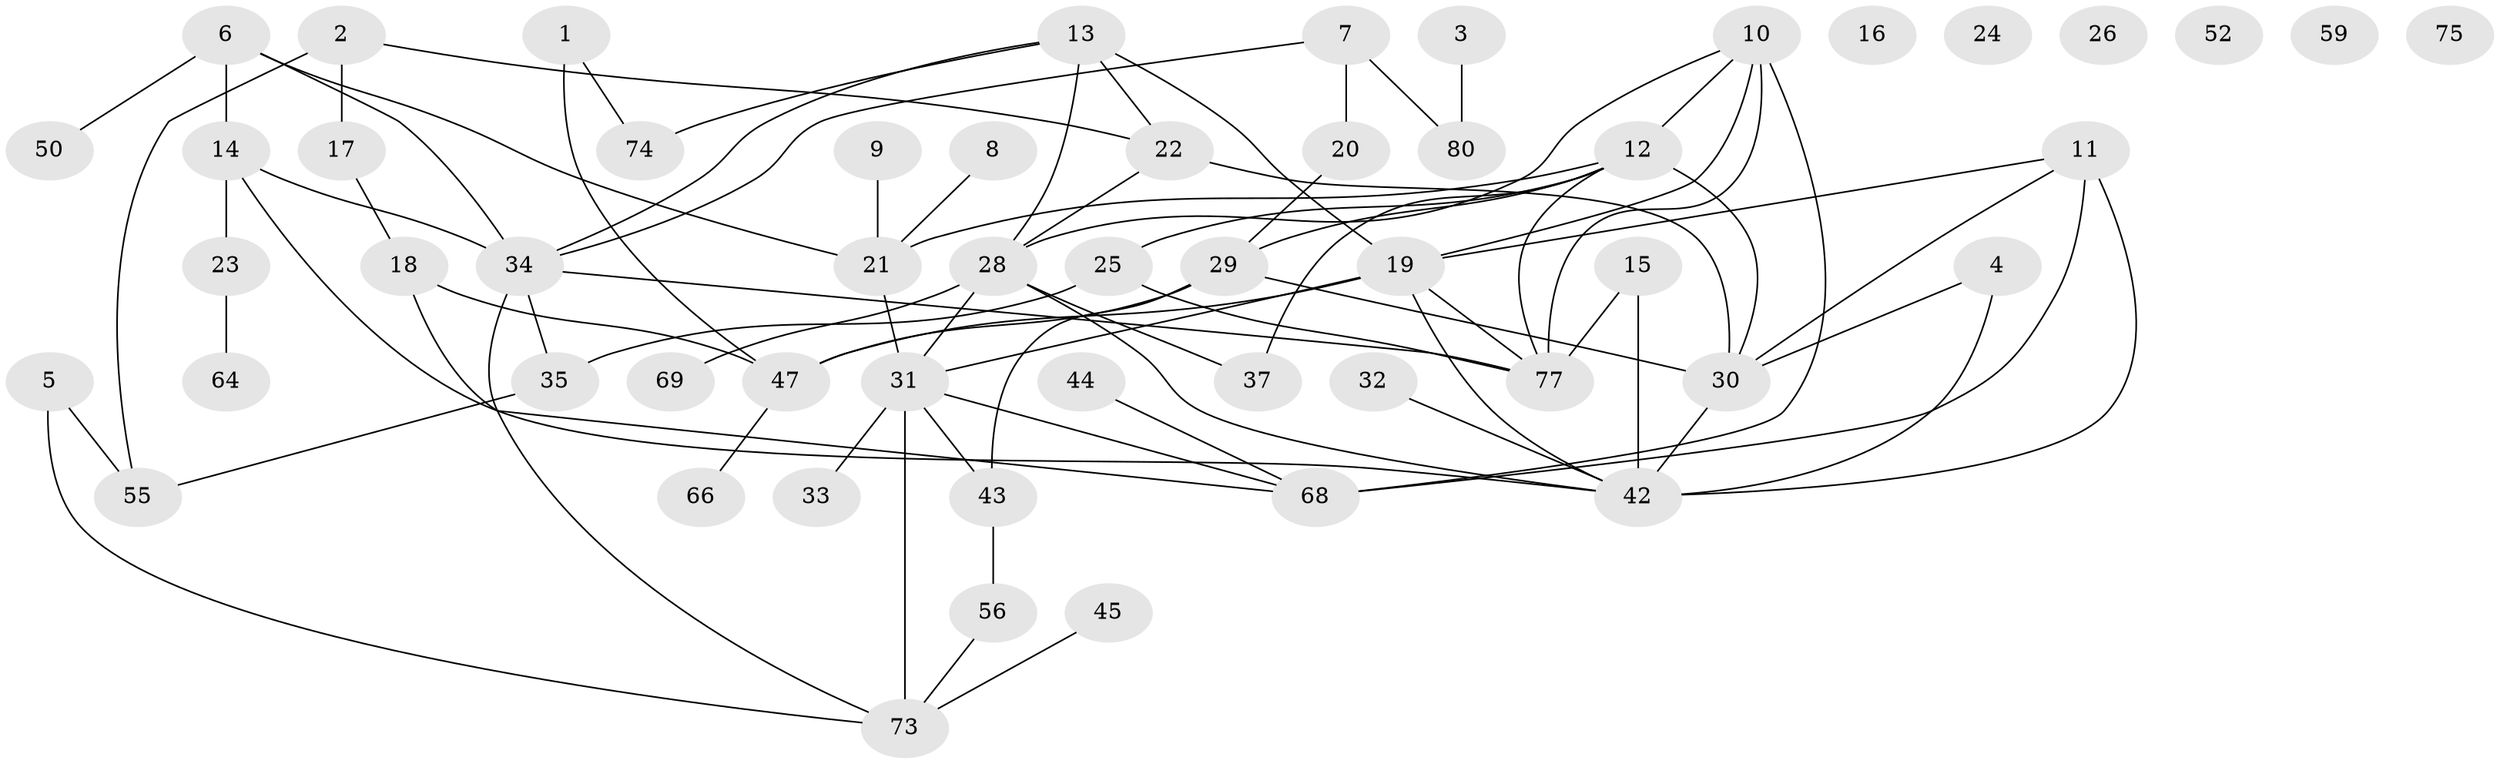 // original degree distribution, {2: 0.23255813953488372, 4: 0.11627906976744186, 1: 0.20930232558139536, 3: 0.18604651162790697, 0: 0.05813953488372093, 6: 0.03488372093023256, 5: 0.1511627906976744, 7: 0.011627906976744186}
// Generated by graph-tools (version 1.1) at 2025/41/03/06/25 10:41:22]
// undirected, 54 vertices, 80 edges
graph export_dot {
graph [start="1"]
  node [color=gray90,style=filled];
  1;
  2 [super="+71"];
  3 [super="+62"];
  4 [super="+41"];
  5;
  6 [super="+86"];
  7 [super="+65"];
  8;
  9 [super="+39"];
  10 [super="+61"];
  11 [super="+27"];
  12 [super="+38"];
  13 [super="+83"];
  14 [super="+76"];
  15;
  16;
  17 [super="+48"];
  18 [super="+36"];
  19 [super="+54"];
  20;
  21 [super="+63"];
  22 [super="+40"];
  23 [super="+60"];
  24;
  25 [super="+46"];
  26;
  28 [super="+58"];
  29 [super="+67"];
  30 [super="+49"];
  31 [super="+51"];
  32;
  33 [super="+53"];
  34 [super="+72"];
  35 [super="+70"];
  37 [super="+78"];
  42 [super="+57"];
  43;
  44;
  45;
  47 [super="+84"];
  50;
  52 [super="+85"];
  55;
  56;
  59;
  64;
  66;
  68 [super="+81"];
  69;
  73 [super="+79"];
  74;
  75;
  77 [super="+82"];
  80;
  1 -- 47;
  1 -- 74;
  2 -- 55;
  2 -- 22;
  2 -- 17;
  3 -- 80;
  4 -- 30;
  4 -- 42;
  5 -- 55;
  5 -- 73;
  6 -- 50;
  6 -- 21;
  6 -- 34;
  6 -- 14;
  7 -- 20;
  7 -- 34;
  7 -- 80;
  8 -- 21;
  9 -- 21;
  10 -- 12;
  10 -- 28;
  10 -- 19;
  10 -- 68 [weight=2];
  10 -- 77;
  11 -- 19;
  11 -- 42 [weight=2];
  11 -- 68;
  11 -- 30;
  12 -- 25;
  12 -- 77;
  12 -- 21;
  12 -- 37;
  12 -- 29;
  12 -- 30;
  13 -- 28 [weight=2];
  13 -- 74;
  13 -- 34;
  13 -- 19 [weight=2];
  13 -- 22;
  14 -- 23;
  14 -- 42;
  14 -- 34;
  15 -- 77;
  15 -- 42;
  17 -- 18;
  18 -- 47 [weight=2];
  18 -- 68;
  19 -- 31;
  19 -- 42;
  19 -- 47;
  19 -- 77;
  20 -- 29;
  21 -- 31;
  22 -- 30 [weight=2];
  22 -- 28;
  23 -- 64;
  25 -- 35;
  25 -- 77;
  28 -- 37;
  28 -- 42;
  28 -- 69;
  28 -- 31;
  29 -- 43;
  29 -- 47;
  29 -- 30;
  30 -- 42;
  31 -- 43;
  31 -- 68;
  31 -- 73;
  31 -- 33;
  32 -- 42;
  34 -- 35;
  34 -- 73;
  34 -- 77;
  35 -- 55;
  43 -- 56;
  44 -- 68;
  45 -- 73;
  47 -- 66;
  56 -- 73;
}
